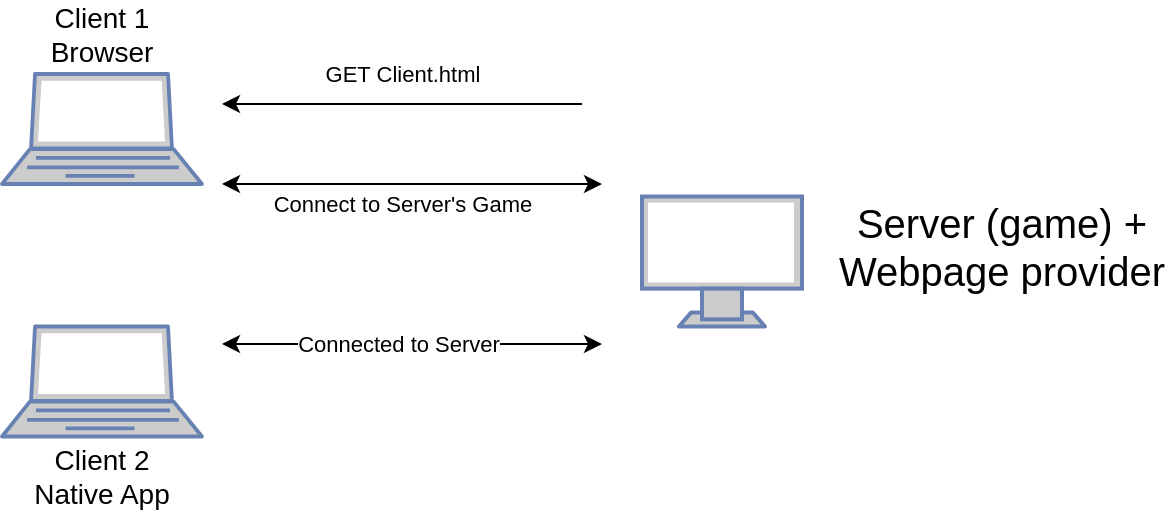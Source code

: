 <mxfile version="24.7.16">
  <diagram name="Page-1" id="Ivt-mmHS2aIXoQiYrZri">
    <mxGraphModel dx="1050" dy="569" grid="1" gridSize="10" guides="1" tooltips="1" connect="1" arrows="1" fold="1" page="1" pageScale="1" pageWidth="850" pageHeight="1100" math="0" shadow="0">
      <root>
        <mxCell id="0" />
        <mxCell id="1" parent="0" />
        <mxCell id="IW_73nFFgXLzrik_b6Cr-1" value="" style="fontColor=#0066CC;verticalAlign=top;verticalLabelPosition=bottom;labelPosition=center;align=center;html=1;outlineConnect=0;fillColor=#CCCCCC;strokeColor=#6881B3;gradientColor=none;gradientDirection=north;strokeWidth=2;shape=mxgraph.networks.laptop;" vertex="1" parent="1">
          <mxGeometry x="130" y="145" width="100" height="55" as="geometry" />
        </mxCell>
        <mxCell id="IW_73nFFgXLzrik_b6Cr-3" value="" style="fontColor=#0066CC;verticalAlign=top;verticalLabelPosition=bottom;labelPosition=center;align=center;html=1;outlineConnect=0;fillColor=#CCCCCC;strokeColor=#6881B3;gradientColor=none;gradientDirection=north;strokeWidth=2;shape=mxgraph.networks.laptop;" vertex="1" parent="1">
          <mxGeometry x="130" y="271.25" width="100" height="55" as="geometry" />
        </mxCell>
        <mxCell id="IW_73nFFgXLzrik_b6Cr-4" value="" style="fontColor=#0066CC;verticalAlign=top;verticalLabelPosition=bottom;labelPosition=center;align=center;html=1;outlineConnect=0;fillColor=#CCCCCC;strokeColor=#6881B3;gradientColor=none;gradientDirection=north;strokeWidth=2;shape=mxgraph.networks.monitor;" vertex="1" parent="1">
          <mxGeometry x="450" y="206.25" width="80" height="65" as="geometry" />
        </mxCell>
        <mxCell id="IW_73nFFgXLzrik_b6Cr-7" value="Client 1&lt;div&gt;Browser&lt;/div&gt;" style="text;html=1;align=center;verticalAlign=middle;whiteSpace=wrap;rounded=0;fontSize=14;" vertex="1" parent="1">
          <mxGeometry x="150" y="110" width="60" height="30" as="geometry" />
        </mxCell>
        <mxCell id="IW_73nFFgXLzrik_b6Cr-8" value="Client 2&lt;div&gt;Native App&lt;/div&gt;" style="text;html=1;align=center;verticalAlign=middle;whiteSpace=wrap;rounded=0;fontSize=14;" vertex="1" parent="1">
          <mxGeometry x="130" y="331.25" width="100" height="30" as="geometry" />
        </mxCell>
        <mxCell id="IW_73nFFgXLzrik_b6Cr-9" value="Server (game) + Webpage provider" style="text;html=1;align=center;verticalAlign=middle;whiteSpace=wrap;rounded=0;fontSize=20;" vertex="1" parent="1">
          <mxGeometry x="545" y="200" width="170" height="62.5" as="geometry" />
        </mxCell>
        <mxCell id="IW_73nFFgXLzrik_b6Cr-17" value="" style="endArrow=classic;html=1;rounded=0;" edge="1" parent="1">
          <mxGeometry width="50" height="50" relative="1" as="geometry">
            <mxPoint x="420" y="160" as="sourcePoint" />
            <mxPoint x="240" y="160" as="targetPoint" />
          </mxGeometry>
        </mxCell>
        <mxCell id="IW_73nFFgXLzrik_b6Cr-18" value="GET Client.html" style="edgeLabel;html=1;align=center;verticalAlign=middle;resizable=0;points=[];" vertex="1" connectable="0" parent="IW_73nFFgXLzrik_b6Cr-17">
          <mxGeometry x="-0.035" y="-5" relative="1" as="geometry">
            <mxPoint x="-3" y="-10" as="offset" />
          </mxGeometry>
        </mxCell>
        <mxCell id="IW_73nFFgXLzrik_b6Cr-19" value="" style="endArrow=classic;startArrow=classic;html=1;rounded=0;" edge="1" parent="1">
          <mxGeometry width="50" height="50" relative="1" as="geometry">
            <mxPoint x="240" y="200" as="sourcePoint" />
            <mxPoint x="430" y="200" as="targetPoint" />
          </mxGeometry>
        </mxCell>
        <mxCell id="IW_73nFFgXLzrik_b6Cr-20" value="Connect to Server&#39;s Game" style="edgeLabel;html=1;align=center;verticalAlign=middle;resizable=0;points=[];" vertex="1" connectable="0" parent="IW_73nFFgXLzrik_b6Cr-19">
          <mxGeometry x="-0.097" y="-1" relative="1" as="geometry">
            <mxPoint x="4" y="9" as="offset" />
          </mxGeometry>
        </mxCell>
        <mxCell id="IW_73nFFgXLzrik_b6Cr-21" value="" style="endArrow=classic;startArrow=classic;html=1;rounded=0;" edge="1" parent="1">
          <mxGeometry width="50" height="50" relative="1" as="geometry">
            <mxPoint x="240" y="280" as="sourcePoint" />
            <mxPoint x="430" y="280" as="targetPoint" />
          </mxGeometry>
        </mxCell>
        <mxCell id="IW_73nFFgXLzrik_b6Cr-22" value="Connected to Server" style="edgeLabel;html=1;align=center;verticalAlign=middle;resizable=0;points=[];" vertex="1" connectable="0" parent="IW_73nFFgXLzrik_b6Cr-21">
          <mxGeometry x="-0.076" relative="1" as="geometry">
            <mxPoint as="offset" />
          </mxGeometry>
        </mxCell>
      </root>
    </mxGraphModel>
  </diagram>
</mxfile>
